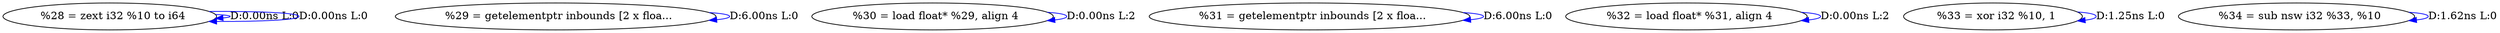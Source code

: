 digraph {
Node0x253ba80[label="  %28 = zext i32 %10 to i64"];
Node0x253ba80 -> Node0x253ba80[label="D:0.00ns L:0",color=blue];
Node0x253ba80 -> Node0x253ba80[label="D:0.00ns L:0",color=blue];
Node0x253bb60[label="  %29 = getelementptr inbounds [2 x floa..."];
Node0x253bb60 -> Node0x253bb60[label="D:6.00ns L:0",color=blue];
Node0x253bc40[label="  %30 = load float* %29, align 4"];
Node0x253bc40 -> Node0x253bc40[label="D:0.00ns L:2",color=blue];
Node0x253bd20[label="  %31 = getelementptr inbounds [2 x floa..."];
Node0x253bd20 -> Node0x253bd20[label="D:6.00ns L:0",color=blue];
Node0x253be00[label="  %32 = load float* %31, align 4"];
Node0x253be00 -> Node0x253be00[label="D:0.00ns L:2",color=blue];
Node0x253bee0[label="  %33 = xor i32 %10, 1"];
Node0x253bee0 -> Node0x253bee0[label="D:1.25ns L:0",color=blue];
Node0x2536f40[label="  %34 = sub nsw i32 %33, %10"];
Node0x2536f40 -> Node0x2536f40[label="D:1.62ns L:0",color=blue];
}
